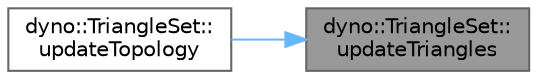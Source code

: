 digraph "dyno::TriangleSet::updateTriangles"
{
 // LATEX_PDF_SIZE
  bgcolor="transparent";
  edge [fontname=Helvetica,fontsize=10,labelfontname=Helvetica,labelfontsize=10];
  node [fontname=Helvetica,fontsize=10,shape=box,height=0.2,width=0.4];
  rankdir="RL";
  Node1 [id="Node000001",label="dyno::TriangleSet::\lupdateTriangles",height=0.2,width=0.4,color="gray40", fillcolor="grey60", style="filled", fontcolor="black",tooltip=" "];
  Node1 -> Node2 [id="edge1_Node000001_Node000002",dir="back",color="steelblue1",style="solid",tooltip=" "];
  Node2 [id="Node000002",label="dyno::TriangleSet::\lupdateTopology",height=0.2,width=0.4,color="grey40", fillcolor="white", style="filled",URL="$classdyno_1_1_triangle_set.html#a06ba32bf9e0f4ecfe9ae1c3807d238b4",tooltip=" "];
}
